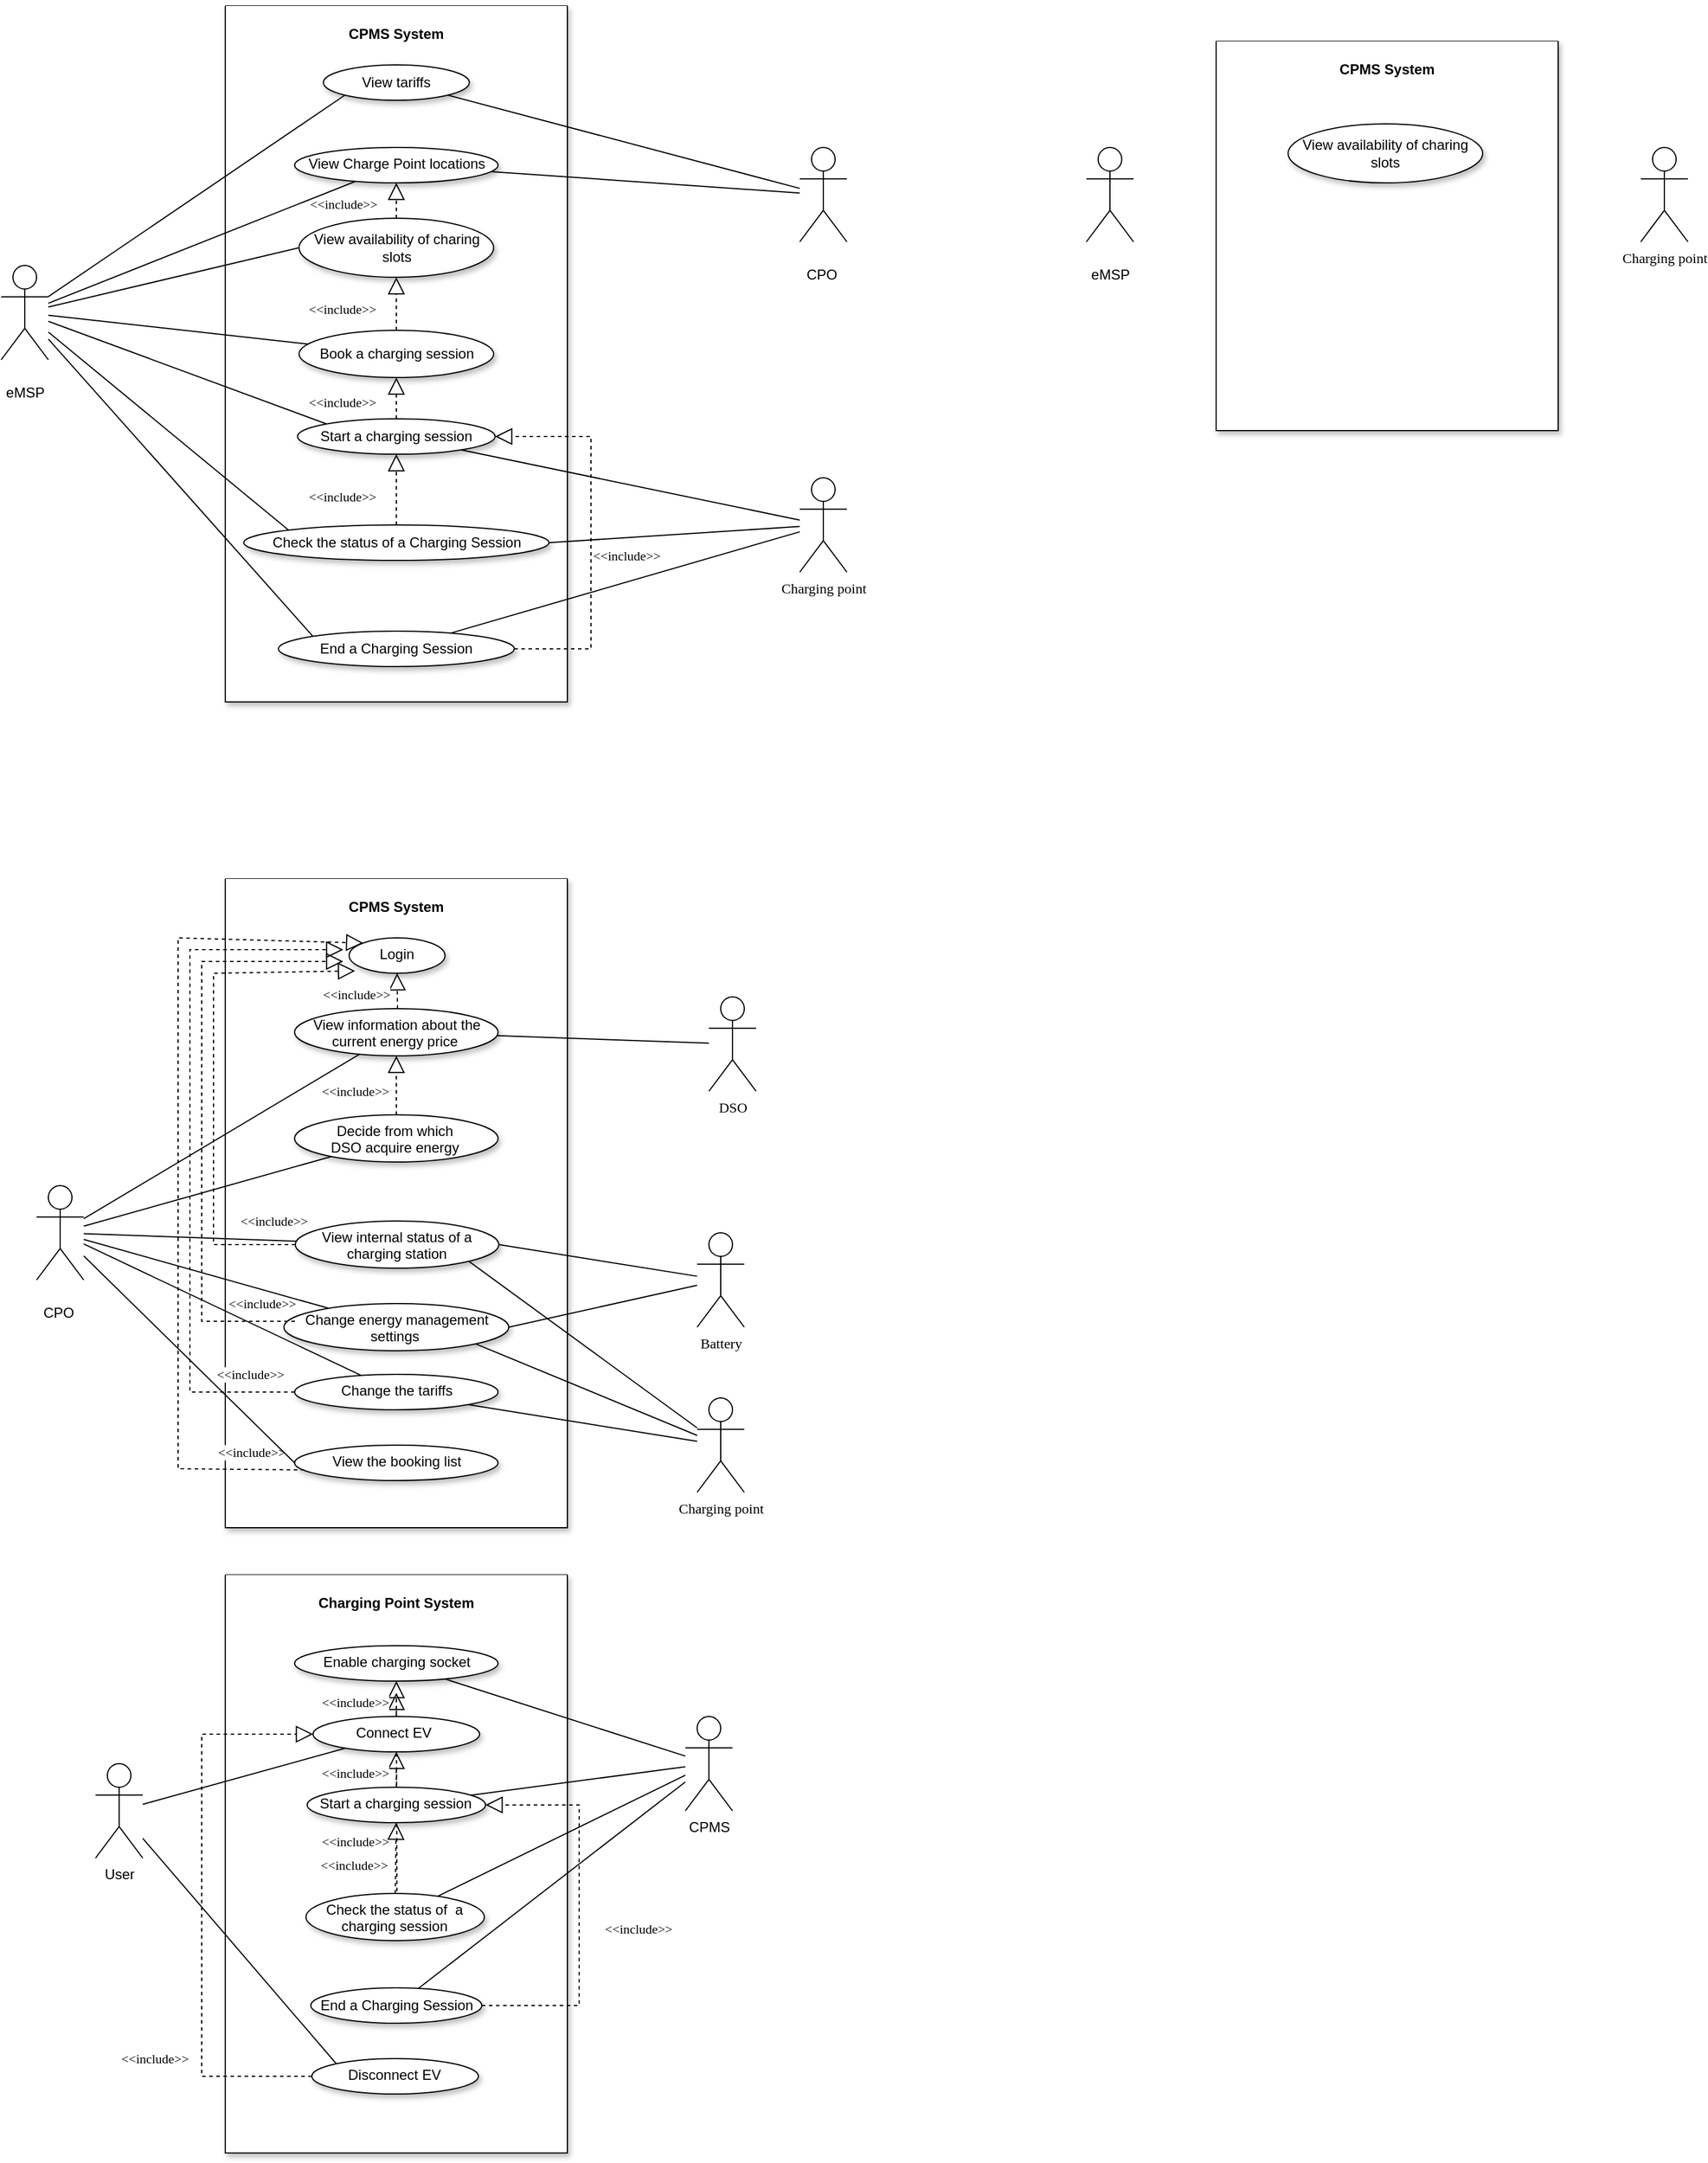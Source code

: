 <mxfile version="20.6.2" type="device"><diagram id="C5RBs43oDa-KdzZeNtuy" name="Page-1"><mxGraphModel dx="1001" dy="539" grid="1" gridSize="10" guides="1" tooltips="1" connect="1" arrows="1" fold="1" page="1" pageScale="1" pageWidth="827" pageHeight="1169" math="0" shadow="0"><root><mxCell id="WIyWlLk6GJQsqaUBKTNV-0"/><mxCell id="WIyWlLk6GJQsqaUBKTNV-1" parent="WIyWlLk6GJQsqaUBKTNV-0"/><mxCell id="K53RTeOPzmqSxRYS14Ct-0" value="&lt;br&gt;eMSP&lt;br&gt;" style="shape=umlActor;verticalLabelPosition=bottom;verticalAlign=top;html=1;outlineConnect=0;" parent="WIyWlLk6GJQsqaUBKTNV-1" vertex="1"><mxGeometry x="150" y="260" width="40" height="80" as="geometry"/></mxCell><mxCell id="K53RTeOPzmqSxRYS14Ct-6" value="" style="swimlane;startSize=0;gradientColor=none;rounded=1;gradientDirection=west;swimlaneFillColor=default;sketch=0;shadow=1;" parent="WIyWlLk6GJQsqaUBKTNV-1" vertex="1"><mxGeometry x="340" y="40" width="290" height="590" as="geometry"><mxRectangle x="370" y="220" width="50" height="40" as="alternateBounds"/></mxGeometry></mxCell><mxCell id="K53RTeOPzmqSxRYS14Ct-7" value="CPMS System" style="text;align=center;fontStyle=1;verticalAlign=middle;spacingLeft=3;spacingRight=3;strokeColor=none;rotatable=0;points=[[0,0.5],[1,0.5]];portConstraint=eastwest;" parent="K53RTeOPzmqSxRYS14Ct-6" vertex="1"><mxGeometry x="105" y="10" width="80" height="26" as="geometry"/></mxCell><mxCell id="K53RTeOPzmqSxRYS14Ct-10" value="View Charge Point locations" style="ellipse;whiteSpace=wrap;html=1;verticalAlign=top;rounded=1;shadow=1;sketch=0;gradientColor=none;gradientDirection=west;" parent="K53RTeOPzmqSxRYS14Ct-6" vertex="1"><mxGeometry x="58.75" y="120" width="172.5" height="30" as="geometry"/></mxCell><mxCell id="K53RTeOPzmqSxRYS14Ct-11" value="View availability of charing slots" style="ellipse;whiteSpace=wrap;html=1;rounded=1;shadow=1;sketch=0;gradientColor=none;gradientDirection=west;" parent="K53RTeOPzmqSxRYS14Ct-6" vertex="1"><mxGeometry x="62.5" y="180" width="165" height="50" as="geometry"/></mxCell><mxCell id="K53RTeOPzmqSxRYS14Ct-14" value="Start a charging session" style="ellipse;whiteSpace=wrap;html=1;rounded=1;shadow=1;sketch=0;gradientColor=none;gradientDirection=west;" parent="K53RTeOPzmqSxRYS14Ct-6" vertex="1"><mxGeometry x="61.25" y="350" width="167.5" height="30" as="geometry"/></mxCell><mxCell id="K53RTeOPzmqSxRYS14Ct-16" value="&lt;font face=&quot;Times New Roman&quot;&gt;&amp;lt;&amp;lt;include&amp;gt;&amp;gt;&lt;/font&gt;" style="endArrow=block;dashed=1;endFill=0;endSize=12;html=1;rounded=0;entryX=0.5;entryY=1;entryDx=0;entryDy=0;exitX=0.5;exitY=0;exitDx=0;exitDy=0;" parent="K53RTeOPzmqSxRYS14Ct-6" source="K53RTeOPzmqSxRYS14Ct-11" target="K53RTeOPzmqSxRYS14Ct-10" edge="1"><mxGeometry x="-0.2" y="45" width="160" relative="1" as="geometry"><mxPoint x="-61.25" y="380" as="sourcePoint"/><mxPoint x="98.75" y="380" as="targetPoint"/><Array as="points"/><mxPoint as="offset"/></mxGeometry></mxCell><mxCell id="K53RTeOPzmqSxRYS14Ct-18" value="Check the status of a Charging Session" style="ellipse;whiteSpace=wrap;html=1;rounded=1;shadow=1;sketch=0;gradientColor=none;gradientDirection=west;" parent="K53RTeOPzmqSxRYS14Ct-6" vertex="1"><mxGeometry x="15.64" y="440" width="258.74" height="30" as="geometry"/></mxCell><mxCell id="K53RTeOPzmqSxRYS14Ct-19" value="&lt;span style=&quot;font-family: &amp;quot;Times New Roman&amp;quot;;&quot;&gt;&amp;lt;&amp;lt;include&amp;gt;&amp;gt;&lt;/span&gt;" style="endArrow=block;dashed=1;endFill=0;endSize=12;html=1;rounded=0;entryX=0.5;entryY=1;entryDx=0;entryDy=0;" parent="K53RTeOPzmqSxRYS14Ct-6" source="K53RTeOPzmqSxRYS14Ct-18" target="K53RTeOPzmqSxRYS14Ct-14" edge="1"><mxGeometry x="-0.2" y="46" width="160" relative="1" as="geometry"><mxPoint x="155" y="300" as="sourcePoint"/><mxPoint x="155" y="250" as="targetPoint"/><Array as="points"/><mxPoint as="offset"/></mxGeometry></mxCell><mxCell id="K53RTeOPzmqSxRYS14Ct-20" value="End a Charging Session" style="ellipse;whiteSpace=wrap;html=1;rounded=1;shadow=1;sketch=0;gradientColor=none;gradientDirection=west;" parent="K53RTeOPzmqSxRYS14Ct-6" vertex="1"><mxGeometry x="45" y="530" width="200" height="30" as="geometry"/></mxCell><mxCell id="K53RTeOPzmqSxRYS14Ct-21" value="&lt;span style=&quot;font-family: &amp;quot;Times New Roman&amp;quot;;&quot;&gt;&amp;lt;&amp;lt;include&amp;gt;&amp;gt;&lt;/span&gt;" style="endArrow=block;dashed=1;endFill=0;endSize=12;html=1;rounded=0;entryX=1;entryY=0.5;entryDx=0;entryDy=0;exitX=1;exitY=0.5;exitDx=0;exitDy=0;" parent="K53RTeOPzmqSxRYS14Ct-6" source="K53RTeOPzmqSxRYS14Ct-20" target="K53RTeOPzmqSxRYS14Ct-14" edge="1"><mxGeometry x="-0.117" y="-30" width="160" relative="1" as="geometry"><mxPoint x="216.25" y="380" as="sourcePoint"/><mxPoint x="216.25" y="330" as="targetPoint"/><Array as="points"><mxPoint x="310" y="545"/><mxPoint x="310" y="365"/></Array><mxPoint as="offset"/></mxGeometry></mxCell><mxCell id="K53RTeOPzmqSxRYS14Ct-13" value="View tariffs" style="ellipse;whiteSpace=wrap;html=1;rounded=1;shadow=1;sketch=0;gradientColor=none;gradientDirection=west;" parent="K53RTeOPzmqSxRYS14Ct-6" vertex="1"><mxGeometry x="83.13" y="50" width="123.75" height="30" as="geometry"/></mxCell><mxCell id="-JYj6TOJPBlOP2FnxRFL-15" value="Book a charging session" style="ellipse;whiteSpace=wrap;html=1;rounded=1;shadow=1;sketch=0;gradientColor=none;gradientDirection=west;" vertex="1" parent="K53RTeOPzmqSxRYS14Ct-6"><mxGeometry x="62.51" y="275" width="165" height="40" as="geometry"/></mxCell><mxCell id="-JYj6TOJPBlOP2FnxRFL-16" value="&lt;span style=&quot;font-family: &amp;quot;Times New Roman&amp;quot;;&quot;&gt;&amp;lt;&amp;lt;include&amp;gt;&amp;gt;&lt;/span&gt;" style="endArrow=block;dashed=1;endFill=0;endSize=12;html=1;rounded=0;entryX=0.5;entryY=1;entryDx=0;entryDy=0;exitX=0.5;exitY=0;exitDx=0;exitDy=0;" edge="1" parent="K53RTeOPzmqSxRYS14Ct-6" source="K53RTeOPzmqSxRYS14Ct-14" target="-JYj6TOJPBlOP2FnxRFL-15"><mxGeometry x="-0.2" y="46" width="160" relative="1" as="geometry"><mxPoint x="155" y="450" as="sourcePoint"/><mxPoint x="155" y="410" as="targetPoint"/><Array as="points"/><mxPoint as="offset"/></mxGeometry></mxCell><mxCell id="-JYj6TOJPBlOP2FnxRFL-17" value="&lt;span style=&quot;font-family: &amp;quot;Times New Roman&amp;quot;;&quot;&gt;&amp;lt;&amp;lt;include&amp;gt;&amp;gt;&lt;/span&gt;" style="endArrow=block;dashed=1;endFill=0;endSize=12;html=1;rounded=0;entryX=0.5;entryY=1;entryDx=0;entryDy=0;exitX=0.5;exitY=0;exitDx=0;exitDy=0;" edge="1" parent="K53RTeOPzmqSxRYS14Ct-6" source="-JYj6TOJPBlOP2FnxRFL-15" target="K53RTeOPzmqSxRYS14Ct-11"><mxGeometry x="-0.2" y="46" width="160" relative="1" as="geometry"><mxPoint x="155" y="380" as="sourcePoint"/><mxPoint x="156.24" y="350" as="targetPoint"/><Array as="points"/><mxPoint as="offset"/></mxGeometry></mxCell><mxCell id="K53RTeOPzmqSxRYS14Ct-22" value="&lt;br&gt;CPO&amp;nbsp;" style="shape=umlActor;verticalLabelPosition=bottom;verticalAlign=top;html=1;outlineConnect=0;" parent="WIyWlLk6GJQsqaUBKTNV-1" vertex="1"><mxGeometry x="827" y="160" width="40" height="80" as="geometry"/></mxCell><mxCell id="K53RTeOPzmqSxRYS14Ct-24" value="" style="endArrow=none;html=1;rounded=0;fontFamily=Times New Roman;exitX=1;exitY=1;exitDx=0;exitDy=0;" parent="WIyWlLk6GJQsqaUBKTNV-1" source="K53RTeOPzmqSxRYS14Ct-13" target="K53RTeOPzmqSxRYS14Ct-22" edge="1"><mxGeometry width="50" height="50" relative="1" as="geometry"><mxPoint x="400" y="490" as="sourcePoint"/><mxPoint x="450" y="440" as="targetPoint"/></mxGeometry></mxCell><mxCell id="K53RTeOPzmqSxRYS14Ct-25" value="Charging point&lt;br&gt;" style="shape=umlActor;verticalLabelPosition=bottom;verticalAlign=top;html=1;outlineConnect=0;rounded=1;shadow=0;sketch=0;fontFamily=Times New Roman;gradientColor=none;gradientDirection=west;" parent="WIyWlLk6GJQsqaUBKTNV-1" vertex="1"><mxGeometry x="827" y="440" width="40" height="80" as="geometry"/></mxCell><mxCell id="K53RTeOPzmqSxRYS14Ct-30" value="" style="endArrow=none;html=1;rounded=0;fontFamily=Times New Roman;exitX=1;exitY=0.5;exitDx=0;exitDy=0;" parent="WIyWlLk6GJQsqaUBKTNV-1" source="K53RTeOPzmqSxRYS14Ct-18" target="K53RTeOPzmqSxRYS14Ct-25" edge="1"><mxGeometry width="50" height="50" relative="1" as="geometry"><mxPoint x="558.13" y="610" as="sourcePoint"/><mxPoint x="830" y="563.426" as="targetPoint"/></mxGeometry></mxCell><mxCell id="K53RTeOPzmqSxRYS14Ct-34" value="" style="endArrow=none;html=1;rounded=0;fontFamily=Times New Roman;" parent="WIyWlLk6GJQsqaUBKTNV-1" source="K53RTeOPzmqSxRYS14Ct-20" target="K53RTeOPzmqSxRYS14Ct-25" edge="1"><mxGeometry width="50" height="50" relative="1" as="geometry"><mxPoint x="570" y="530" as="sourcePoint"/><mxPoint x="820" y="430" as="targetPoint"/></mxGeometry></mxCell><mxCell id="K53RTeOPzmqSxRYS14Ct-35" value="" style="endArrow=none;html=1;rounded=0;fontFamily=Times New Roman;" parent="WIyWlLk6GJQsqaUBKTNV-1" source="K53RTeOPzmqSxRYS14Ct-14" target="K53RTeOPzmqSxRYS14Ct-25" edge="1"><mxGeometry width="50" height="50" relative="1" as="geometry"><mxPoint x="635.62" y="445" as="sourcePoint"/><mxPoint x="820" y="430" as="targetPoint"/></mxGeometry></mxCell><mxCell id="K53RTeOPzmqSxRYS14Ct-36" value="" style="endArrow=none;html=1;rounded=0;fontFamily=Times New Roman;" parent="WIyWlLk6GJQsqaUBKTNV-1" source="K53RTeOPzmqSxRYS14Ct-10" target="K53RTeOPzmqSxRYS14Ct-22" edge="1"><mxGeometry width="50" height="50" relative="1" as="geometry"><mxPoint x="556.88" y="120" as="sourcePoint"/><mxPoint x="830" y="203.859" as="targetPoint"/></mxGeometry></mxCell><mxCell id="K53RTeOPzmqSxRYS14Ct-37" value="" style="endArrow=none;html=1;rounded=0;fontFamily=Times New Roman;entryX=0;entryY=1;entryDx=0;entryDy=0;" parent="WIyWlLk6GJQsqaUBKTNV-1" source="K53RTeOPzmqSxRYS14Ct-0" target="K53RTeOPzmqSxRYS14Ct-13" edge="1"><mxGeometry width="50" height="50" relative="1" as="geometry"><mxPoint x="566.88" y="130" as="sourcePoint"/><mxPoint x="840" y="213.859" as="targetPoint"/></mxGeometry></mxCell><mxCell id="K53RTeOPzmqSxRYS14Ct-38" value="" style="endArrow=none;html=1;rounded=0;fontFamily=Times New Roman;" parent="WIyWlLk6GJQsqaUBKTNV-1" source="K53RTeOPzmqSxRYS14Ct-0" target="K53RTeOPzmqSxRYS14Ct-10" edge="1"><mxGeometry width="50" height="50" relative="1" as="geometry"><mxPoint x="200" y="297.937" as="sourcePoint"/><mxPoint x="471.931" y="133.918" as="targetPoint"/></mxGeometry></mxCell><mxCell id="K53RTeOPzmqSxRYS14Ct-39" value="" style="endArrow=none;html=1;rounded=0;fontFamily=Times New Roman;entryX=0;entryY=0.5;entryDx=0;entryDy=0;" parent="WIyWlLk6GJQsqaUBKTNV-1" source="K53RTeOPzmqSxRYS14Ct-0" target="K53RTeOPzmqSxRYS14Ct-11" edge="1"><mxGeometry width="50" height="50" relative="1" as="geometry"><mxPoint x="200" y="302.291" as="sourcePoint"/><mxPoint x="433.501" y="212.283" as="targetPoint"/></mxGeometry></mxCell><mxCell id="K53RTeOPzmqSxRYS14Ct-40" value="" style="endArrow=none;html=1;rounded=0;fontFamily=Times New Roman;entryX=0;entryY=0;entryDx=0;entryDy=0;" parent="WIyWlLk6GJQsqaUBKTNV-1" source="K53RTeOPzmqSxRYS14Ct-0" target="K53RTeOPzmqSxRYS14Ct-14" edge="1"><mxGeometry width="50" height="50" relative="1" as="geometry"><mxPoint x="200" y="311.599" as="sourcePoint"/><mxPoint x="412.741" y="328.609" as="targetPoint"/></mxGeometry></mxCell><mxCell id="K53RTeOPzmqSxRYS14Ct-41" value="" style="endArrow=none;html=1;rounded=0;fontFamily=Times New Roman;entryX=0;entryY=0;entryDx=0;entryDy=0;" parent="WIyWlLk6GJQsqaUBKTNV-1" source="K53RTeOPzmqSxRYS14Ct-0" target="K53RTeOPzmqSxRYS14Ct-18" edge="1"><mxGeometry width="50" height="50" relative="1" as="geometry"><mxPoint x="200" y="317.966" as="sourcePoint"/><mxPoint x="459.479" y="421.313" as="targetPoint"/></mxGeometry></mxCell><mxCell id="K53RTeOPzmqSxRYS14Ct-42" value="" style="endArrow=none;html=1;rounded=0;fontFamily=Times New Roman;entryX=0;entryY=0;entryDx=0;entryDy=0;" parent="WIyWlLk6GJQsqaUBKTNV-1" source="K53RTeOPzmqSxRYS14Ct-0" target="K53RTeOPzmqSxRYS14Ct-20" edge="1"><mxGeometry width="50" height="50" relative="1" as="geometry"><mxPoint x="200" y="322.428" as="sourcePoint"/><mxPoint x="470.08" y="490.253" as="targetPoint"/></mxGeometry></mxCell><mxCell id="K53RTeOPzmqSxRYS14Ct-43" value="" style="swimlane;startSize=0;gradientColor=none;rounded=1;gradientDirection=west;swimlaneFillColor=default;sketch=0;shadow=1;" parent="WIyWlLk6GJQsqaUBKTNV-1" vertex="1"><mxGeometry x="340" y="780" width="290" height="550" as="geometry"><mxRectangle x="370" y="220" width="50" height="40" as="alternateBounds"/></mxGeometry></mxCell><mxCell id="K53RTeOPzmqSxRYS14Ct-44" value="CPMS System" style="text;align=center;fontStyle=1;verticalAlign=middle;spacingLeft=3;spacingRight=3;strokeColor=none;rotatable=0;points=[[0,0.5],[1,0.5]];portConstraint=eastwest;" parent="K53RTeOPzmqSxRYS14Ct-43" vertex="1"><mxGeometry x="105" y="10" width="80" height="26" as="geometry"/></mxCell><mxCell id="K53RTeOPzmqSxRYS14Ct-57" value="View internal status of a charging station" style="ellipse;whiteSpace=wrap;html=1;verticalAlign=top;rounded=1;shadow=1;sketch=0;gradientColor=none;gradientDirection=west;" parent="K53RTeOPzmqSxRYS14Ct-43" vertex="1"><mxGeometry x="59.38" y="290" width="172.5" height="40" as="geometry"/></mxCell><mxCell id="K53RTeOPzmqSxRYS14Ct-62" value="View information about the current energy price&amp;nbsp;" style="ellipse;whiteSpace=wrap;html=1;verticalAlign=top;rounded=1;shadow=1;sketch=0;gradientColor=none;gradientDirection=west;" parent="K53RTeOPzmqSxRYS14Ct-43" vertex="1"><mxGeometry x="58.75" y="110" width="172.5" height="40" as="geometry"/></mxCell><mxCell id="K53RTeOPzmqSxRYS14Ct-66" value="Decide from which&amp;nbsp;&lt;br&gt;DSO acquire energy&amp;nbsp;" style="ellipse;whiteSpace=wrap;html=1;verticalAlign=top;rounded=1;shadow=1;sketch=0;gradientColor=none;gradientDirection=west;" parent="K53RTeOPzmqSxRYS14Ct-43" vertex="1"><mxGeometry x="58.75" y="200" width="172.5" height="40" as="geometry"/></mxCell><mxCell id="K53RTeOPzmqSxRYS14Ct-69" value="&lt;span style=&quot;font-family: &amp;quot;Times New Roman&amp;quot;;&quot;&gt;&amp;lt;&amp;lt;include&amp;gt;&amp;gt;&lt;/span&gt;" style="endArrow=block;dashed=1;endFill=0;endSize=12;html=1;rounded=0;entryX=0.5;entryY=1;entryDx=0;entryDy=0;exitX=0.5;exitY=0;exitDx=0;exitDy=0;" parent="K53RTeOPzmqSxRYS14Ct-43" source="K53RTeOPzmqSxRYS14Ct-66" target="K53RTeOPzmqSxRYS14Ct-62" edge="1"><mxGeometry x="-0.2" y="35" width="160" relative="1" as="geometry"><mxPoint x="145.63" y="310" as="sourcePoint"/><mxPoint x="144.38" y="250" as="targetPoint"/><Array as="points"/><mxPoint as="offset"/></mxGeometry></mxCell><mxCell id="K53RTeOPzmqSxRYS14Ct-106" value="Login" style="ellipse;whiteSpace=wrap;html=1;verticalAlign=top;rounded=1;shadow=1;sketch=0;gradientColor=none;gradientDirection=west;" parent="K53RTeOPzmqSxRYS14Ct-43" vertex="1"><mxGeometry x="105" y="50" width="81.25" height="30" as="geometry"/></mxCell><mxCell id="K53RTeOPzmqSxRYS14Ct-107" value="&lt;span style=&quot;font-family: &amp;quot;Times New Roman&amp;quot;;&quot;&gt;&amp;lt;&amp;lt;include&amp;gt;&amp;gt;&lt;/span&gt;" style="endArrow=block;dashed=1;endFill=0;endSize=12;html=1;rounded=0;exitX=0;exitY=0.5;exitDx=0;exitDy=0;entryX=0.062;entryY=0.933;entryDx=0;entryDy=0;entryPerimeter=0;" parent="K53RTeOPzmqSxRYS14Ct-43" source="K53RTeOPzmqSxRYS14Ct-57" target="K53RTeOPzmqSxRYS14Ct-106" edge="1"><mxGeometry x="-0.912" y="-20" width="160" relative="1" as="geometry"><mxPoint x="53.37" y="360" as="sourcePoint"/><mxPoint x="110" y="70" as="targetPoint"/><Array as="points"><mxPoint x="-10" y="310"/><mxPoint x="-10" y="80"/></Array><mxPoint as="offset"/></mxGeometry></mxCell><mxCell id="K53RTeOPzmqSxRYS14Ct-111" value="Change the tariffs" style="ellipse;whiteSpace=wrap;html=1;verticalAlign=top;rounded=1;shadow=1;sketch=0;gradientColor=none;gradientDirection=west;" parent="K53RTeOPzmqSxRYS14Ct-43" vertex="1"><mxGeometry x="58.75" y="420" width="172.5" height="30" as="geometry"/></mxCell><mxCell id="K53RTeOPzmqSxRYS14Ct-113" value="Change energy management settings&amp;nbsp;" style="ellipse;whiteSpace=wrap;html=1;verticalAlign=top;rounded=1;shadow=1;sketch=0;gradientColor=none;gradientDirection=west;" parent="K53RTeOPzmqSxRYS14Ct-43" vertex="1"><mxGeometry x="49.69" y="360" width="190.62" height="40" as="geometry"/></mxCell><mxCell id="K53RTeOPzmqSxRYS14Ct-126" value="&lt;span style=&quot;font-family: &amp;quot;Times New Roman&amp;quot;;&quot;&gt;&amp;lt;&amp;lt;include&amp;gt;&amp;gt;&lt;/span&gt;" style="endArrow=block;dashed=1;endFill=0;endSize=12;html=1;rounded=0;exitX=0.049;exitY=0.375;exitDx=0;exitDy=0;exitPerimeter=0;" parent="K53RTeOPzmqSxRYS14Ct-43" source="K53RTeOPzmqSxRYS14Ct-113" edge="1"><mxGeometry x="-0.886" y="-15" width="160" relative="1" as="geometry"><mxPoint x="58.75" y="310" as="sourcePoint"/><mxPoint x="100" y="70" as="targetPoint"/><Array as="points"><mxPoint x="-20" y="375"/><mxPoint x="-20" y="70"/></Array><mxPoint as="offset"/></mxGeometry></mxCell><mxCell id="K53RTeOPzmqSxRYS14Ct-127" value="&lt;span style=&quot;font-family: &amp;quot;Times New Roman&amp;quot;;&quot;&gt;&amp;lt;&amp;lt;include&amp;gt;&amp;gt;&lt;/span&gt;" style="endArrow=block;dashed=1;endFill=0;endSize=12;html=1;rounded=0;" parent="K53RTeOPzmqSxRYS14Ct-43" source="K53RTeOPzmqSxRYS14Ct-111" edge="1"><mxGeometry x="-0.872" y="-15" width="160" relative="1" as="geometry"><mxPoint x="59.38" y="375" as="sourcePoint"/><mxPoint x="100" y="60" as="targetPoint"/><Array as="points"><mxPoint x="-30" y="435"/><mxPoint x="-30" y="60"/></Array><mxPoint as="offset"/></mxGeometry></mxCell><mxCell id="K53RTeOPzmqSxRYS14Ct-109" value="View the booking list" style="ellipse;whiteSpace=wrap;html=1;verticalAlign=top;rounded=1;shadow=1;sketch=0;gradientColor=none;gradientDirection=west;" parent="K53RTeOPzmqSxRYS14Ct-43" vertex="1"><mxGeometry x="58.75" y="480" width="172.5" height="30" as="geometry"/></mxCell><mxCell id="K53RTeOPzmqSxRYS14Ct-128" value="&lt;span style=&quot;font-family: &amp;quot;Times New Roman&amp;quot;;&quot;&gt;&amp;lt;&amp;lt;include&amp;gt;&amp;gt;&lt;/span&gt;" style="endArrow=block;dashed=1;endFill=0;endSize=12;html=1;rounded=0;entryX=0;entryY=0;entryDx=0;entryDy=0;exitX=0.048;exitY=0.7;exitDx=0;exitDy=0;exitPerimeter=0;" parent="K53RTeOPzmqSxRYS14Ct-43" source="K53RTeOPzmqSxRYS14Ct-109" target="K53RTeOPzmqSxRYS14Ct-106" edge="1"><mxGeometry x="-0.872" y="-15" width="160" relative="1" as="geometry"><mxPoint x="49.38" y="505" as="sourcePoint"/><mxPoint x="90" y="130" as="targetPoint"/><Array as="points"><mxPoint x="-40" y="500"/><mxPoint x="-40" y="50"/></Array><mxPoint as="offset"/></mxGeometry></mxCell><mxCell id="K53RTeOPzmqSxRYS14Ct-56" value="&lt;br&gt;CPO&amp;nbsp;" style="shape=umlActor;verticalLabelPosition=bottom;verticalAlign=top;html=1;outlineConnect=0;" parent="WIyWlLk6GJQsqaUBKTNV-1" vertex="1"><mxGeometry x="180" y="1040" width="40" height="80" as="geometry"/></mxCell><mxCell id="K53RTeOPzmqSxRYS14Ct-58" value="Charging point&lt;br&gt;" style="shape=umlActor;verticalLabelPosition=bottom;verticalAlign=top;html=1;outlineConnect=0;rounded=1;shadow=0;sketch=0;fontFamily=Times New Roman;gradientColor=none;gradientDirection=west;" parent="WIyWlLk6GJQsqaUBKTNV-1" vertex="1"><mxGeometry x="740" y="1220" width="40" height="80" as="geometry"/></mxCell><mxCell id="K53RTeOPzmqSxRYS14Ct-59" value="Battery&lt;br&gt;" style="shape=umlActor;verticalLabelPosition=bottom;verticalAlign=top;html=1;outlineConnect=0;rounded=1;shadow=0;sketch=0;fontFamily=Times New Roman;gradientColor=none;gradientDirection=west;" parent="WIyWlLk6GJQsqaUBKTNV-1" vertex="1"><mxGeometry x="740" y="1080" width="40" height="80" as="geometry"/></mxCell><mxCell id="K53RTeOPzmqSxRYS14Ct-63" value="DSO" style="shape=umlActor;verticalLabelPosition=bottom;verticalAlign=top;html=1;outlineConnect=0;rounded=1;shadow=0;sketch=0;fontFamily=Times New Roman;gradientColor=none;gradientDirection=west;" parent="WIyWlLk6GJQsqaUBKTNV-1" vertex="1"><mxGeometry x="750" y="880" width="40" height="80" as="geometry"/></mxCell><mxCell id="K53RTeOPzmqSxRYS14Ct-70" value="" style="endArrow=none;html=1;rounded=0;fontFamily=Times New Roman;exitX=1;exitY=1;exitDx=0;exitDy=0;" parent="WIyWlLk6GJQsqaUBKTNV-1" source="K53RTeOPzmqSxRYS14Ct-57" target="K53RTeOPzmqSxRYS14Ct-58" edge="1"><mxGeometry width="50" height="50" relative="1" as="geometry"><mxPoint x="560.004" y="812.138" as="sourcePoint"/><mxPoint x="847.08" y="739.997" as="targetPoint"/></mxGeometry></mxCell><mxCell id="K53RTeOPzmqSxRYS14Ct-71" value="" style="endArrow=none;html=1;rounded=0;fontFamily=Times New Roman;exitX=1;exitY=0.5;exitDx=0;exitDy=0;" parent="WIyWlLk6GJQsqaUBKTNV-1" source="K53RTeOPzmqSxRYS14Ct-57" target="K53RTeOPzmqSxRYS14Ct-59" edge="1"><mxGeometry width="50" height="50" relative="1" as="geometry"><mxPoint x="580.671" y="820.95" as="sourcePoint"/><mxPoint x="770" y="811.017" as="targetPoint"/></mxGeometry></mxCell><mxCell id="K53RTeOPzmqSxRYS14Ct-72" value="" style="endArrow=none;html=1;rounded=0;fontFamily=Times New Roman;" parent="WIyWlLk6GJQsqaUBKTNV-1" source="K53RTeOPzmqSxRYS14Ct-62" target="K53RTeOPzmqSxRYS14Ct-63" edge="1"><mxGeometry width="50" height="50" relative="1" as="geometry"><mxPoint x="560.096" y="847.961" as="sourcePoint"/><mxPoint x="770" y="922.881" as="targetPoint"/></mxGeometry></mxCell><mxCell id="K53RTeOPzmqSxRYS14Ct-73" value="" style="endArrow=none;html=1;rounded=0;fontFamily=Times New Roman;" parent="WIyWlLk6GJQsqaUBKTNV-1" source="K53RTeOPzmqSxRYS14Ct-57" target="K53RTeOPzmqSxRYS14Ct-56" edge="1"><mxGeometry width="50" height="50" relative="1" as="geometry"><mxPoint x="570.096" y="857.961" as="sourcePoint"/><mxPoint x="780" y="932.881" as="targetPoint"/></mxGeometry></mxCell><mxCell id="K53RTeOPzmqSxRYS14Ct-74" value="" style="endArrow=none;html=1;rounded=0;fontFamily=Times New Roman;" parent="WIyWlLk6GJQsqaUBKTNV-1" source="K53RTeOPzmqSxRYS14Ct-62" target="K53RTeOPzmqSxRYS14Ct-56" edge="1"><mxGeometry width="50" height="50" relative="1" as="geometry"><mxPoint x="421.64" y="843.407" as="sourcePoint"/><mxPoint x="220" y="894.915" as="targetPoint"/></mxGeometry></mxCell><mxCell id="K53RTeOPzmqSxRYS14Ct-75" value="" style="endArrow=none;html=1;rounded=0;fontFamily=Times New Roman;" parent="WIyWlLk6GJQsqaUBKTNV-1" source="K53RTeOPzmqSxRYS14Ct-66" target="K53RTeOPzmqSxRYS14Ct-56" edge="1"><mxGeometry width="50" height="50" relative="1" as="geometry"><mxPoint x="414.041" y="932.93" as="sourcePoint"/><mxPoint x="220" y="903.051" as="targetPoint"/></mxGeometry></mxCell><mxCell id="K53RTeOPzmqSxRYS14Ct-77" value="" style="swimlane;startSize=0;gradientColor=none;rounded=1;gradientDirection=west;swimlaneFillColor=default;sketch=0;shadow=1;" parent="WIyWlLk6GJQsqaUBKTNV-1" vertex="1"><mxGeometry x="340" y="1370" width="290" height="490" as="geometry"><mxRectangle x="370" y="220" width="50" height="40" as="alternateBounds"/></mxGeometry></mxCell><mxCell id="K53RTeOPzmqSxRYS14Ct-78" value="Charging Point System" style="text;align=center;fontStyle=1;verticalAlign=middle;spacingLeft=3;spacingRight=3;strokeColor=none;rotatable=0;points=[[0,0.5],[1,0.5]];portConstraint=eastwest;" parent="K53RTeOPzmqSxRYS14Ct-77" vertex="1"><mxGeometry x="105" y="10" width="80" height="26" as="geometry"/></mxCell><mxCell id="K53RTeOPzmqSxRYS14Ct-82" value="&lt;span style=&quot;font-family: &amp;quot;Times New Roman&amp;quot;;&quot;&gt;&amp;lt;&amp;lt;include&amp;gt;&amp;gt;&lt;/span&gt;" style="endArrow=block;dashed=1;endFill=0;endSize=12;html=1;rounded=0;entryX=0.5;entryY=1;entryDx=0;entryDy=0;exitX=0.5;exitY=0;exitDx=0;exitDy=0;" parent="K53RTeOPzmqSxRYS14Ct-77" edge="1"><mxGeometry x="-0.2" y="35" width="160" relative="1" as="geometry"><mxPoint x="145.63" y="310" as="sourcePoint"/><mxPoint x="145" y="100" as="targetPoint"/><Array as="points"/><mxPoint as="offset"/></mxGeometry></mxCell><mxCell id="K53RTeOPzmqSxRYS14Ct-89" value="Connect EV&amp;nbsp;" style="ellipse;whiteSpace=wrap;html=1;verticalAlign=top;rounded=1;shadow=1;sketch=0;gradientColor=none;gradientDirection=west;" parent="K53RTeOPzmqSxRYS14Ct-77" vertex="1"><mxGeometry x="74.37" y="120" width="141.25" height="30" as="geometry"/></mxCell><mxCell id="K53RTeOPzmqSxRYS14Ct-90" value="Enable charging socket&lt;br&gt;" style="ellipse;whiteSpace=wrap;html=1;verticalAlign=top;rounded=1;shadow=1;sketch=0;gradientColor=none;gradientDirection=west;" parent="K53RTeOPzmqSxRYS14Ct-77" vertex="1"><mxGeometry x="58.75" y="60" width="172.5" height="30" as="geometry"/></mxCell><mxCell id="K53RTeOPzmqSxRYS14Ct-91" value="&lt;span style=&quot;font-family: &amp;quot;Times New Roman&amp;quot;;&quot;&gt;&amp;lt;&amp;lt;include&amp;gt;&amp;gt;&lt;/span&gt;" style="endArrow=block;dashed=1;endFill=0;endSize=12;html=1;rounded=0;" parent="K53RTeOPzmqSxRYS14Ct-77" source="K53RTeOPzmqSxRYS14Ct-89" target="K53RTeOPzmqSxRYS14Ct-90" edge="1"><mxGeometry x="-0.2" y="35" width="160" relative="1" as="geometry"><mxPoint x="144.5" y="120" as="sourcePoint"/><mxPoint x="144.5" y="70" as="targetPoint"/><Array as="points"/><mxPoint as="offset"/></mxGeometry></mxCell><mxCell id="K53RTeOPzmqSxRYS14Ct-92" value="Start a charging session" style="ellipse;whiteSpace=wrap;html=1;verticalAlign=top;rounded=1;shadow=1;sketch=0;gradientColor=none;gradientDirection=west;" parent="K53RTeOPzmqSxRYS14Ct-77" vertex="1"><mxGeometry x="69.38" y="180" width="151.25" height="30" as="geometry"/></mxCell><mxCell id="K53RTeOPzmqSxRYS14Ct-93" value="&lt;span style=&quot;font-family: &amp;quot;Times New Roman&amp;quot;;&quot;&gt;&amp;lt;&amp;lt;include&amp;gt;&amp;gt;&lt;/span&gt;" style="endArrow=block;dashed=1;endFill=0;endSize=12;html=1;rounded=0;" parent="K53RTeOPzmqSxRYS14Ct-77" source="K53RTeOPzmqSxRYS14Ct-92" target="K53RTeOPzmqSxRYS14Ct-89" edge="1"><mxGeometry x="-0.2" y="35" width="160" relative="1" as="geometry"><mxPoint x="160.625" y="130" as="sourcePoint"/><mxPoint x="160.63" y="100" as="targetPoint"/><Array as="points"/><mxPoint as="offset"/></mxGeometry></mxCell><mxCell id="K53RTeOPzmqSxRYS14Ct-94" value="Check the status of&amp;nbsp; a charging session" style="ellipse;whiteSpace=wrap;html=1;verticalAlign=top;rounded=1;shadow=1;sketch=0;gradientColor=none;gradientDirection=west;" parent="K53RTeOPzmqSxRYS14Ct-77" vertex="1"><mxGeometry x="68.37" y="270" width="151.25" height="40" as="geometry"/></mxCell><mxCell id="K53RTeOPzmqSxRYS14Ct-95" value="&lt;span style=&quot;font-family: &amp;quot;Times New Roman&amp;quot;;&quot;&gt;&amp;lt;&amp;lt;include&amp;gt;&amp;gt;&lt;/span&gt;" style="endArrow=block;dashed=1;endFill=0;endSize=12;html=1;rounded=0;" parent="K53RTeOPzmqSxRYS14Ct-77" source="K53RTeOPzmqSxRYS14Ct-94" target="K53RTeOPzmqSxRYS14Ct-92" edge="1"><mxGeometry x="-0.2" y="35" width="160" relative="1" as="geometry"><mxPoint x="160.635" y="190" as="sourcePoint"/><mxPoint x="160.625" y="160" as="targetPoint"/><Array as="points"/><mxPoint as="offset"/></mxGeometry></mxCell><mxCell id="K53RTeOPzmqSxRYS14Ct-96" value="End a Charging Session" style="ellipse;whiteSpace=wrap;html=1;rounded=1;shadow=1;sketch=0;gradientColor=none;gradientDirection=west;" parent="K53RTeOPzmqSxRYS14Ct-77" vertex="1"><mxGeometry x="72.5" y="350" width="144.99" height="30" as="geometry"/></mxCell><mxCell id="K53RTeOPzmqSxRYS14Ct-97" value="&lt;span style=&quot;font-family: &amp;quot;Times New Roman&amp;quot;;&quot;&gt;&amp;lt;&amp;lt;include&amp;gt;&amp;gt;&lt;/span&gt;" style="endArrow=block;dashed=1;endFill=0;endSize=12;html=1;rounded=0;exitX=1;exitY=0.5;exitDx=0;exitDy=0;entryX=1;entryY=0.5;entryDx=0;entryDy=0;" parent="K53RTeOPzmqSxRYS14Ct-77" source="K53RTeOPzmqSxRYS14Ct-96" target="K53RTeOPzmqSxRYS14Ct-92" edge="1"><mxGeometry x="-0.111" y="-50" width="160" relative="1" as="geometry"><mxPoint x="153.995" y="280" as="sourcePoint"/><mxPoint x="154.847" y="220.0" as="targetPoint"/><Array as="points"><mxPoint x="300" y="365"/><mxPoint x="300" y="195"/></Array><mxPoint as="offset"/></mxGeometry></mxCell><mxCell id="K53RTeOPzmqSxRYS14Ct-103" value="Disconnect EV" style="ellipse;whiteSpace=wrap;html=1;verticalAlign=top;rounded=1;shadow=1;sketch=0;gradientColor=none;gradientDirection=west;" parent="K53RTeOPzmqSxRYS14Ct-77" vertex="1"><mxGeometry x="73.37" y="410" width="141.25" height="30" as="geometry"/></mxCell><mxCell id="K53RTeOPzmqSxRYS14Ct-104" value="&lt;span style=&quot;font-family: &amp;quot;Times New Roman&amp;quot;;&quot;&gt;&amp;lt;&amp;lt;include&amp;gt;&amp;gt;&lt;/span&gt;" style="endArrow=block;dashed=1;endFill=0;endSize=12;html=1;rounded=0;exitX=0;exitY=0.5;exitDx=0;exitDy=0;entryX=0;entryY=0.5;entryDx=0;entryDy=0;" parent="K53RTeOPzmqSxRYS14Ct-77" source="K53RTeOPzmqSxRYS14Ct-103" target="K53RTeOPzmqSxRYS14Ct-89" edge="1"><mxGeometry x="-0.546" y="40" width="160" relative="1" as="geometry"><mxPoint x="227.49" y="375" as="sourcePoint"/><mxPoint x="230.63" y="205" as="targetPoint"/><Array as="points"><mxPoint x="-20" y="425"/><mxPoint x="-20" y="135"/></Array><mxPoint as="offset"/></mxGeometry></mxCell><mxCell id="K53RTeOPzmqSxRYS14Ct-83" value="User" style="shape=umlActor;verticalLabelPosition=bottom;verticalAlign=top;html=1;outlineConnect=0;" parent="WIyWlLk6GJQsqaUBKTNV-1" vertex="1"><mxGeometry x="230" y="1530" width="40" height="80" as="geometry"/></mxCell><mxCell id="K53RTeOPzmqSxRYS14Ct-86" value="CPMS&lt;br&gt;" style="shape=umlActor;verticalLabelPosition=bottom;verticalAlign=top;html=1;outlineConnect=0;" parent="WIyWlLk6GJQsqaUBKTNV-1" vertex="1"><mxGeometry x="730" y="1490" width="40" height="80" as="geometry"/></mxCell><mxCell id="K53RTeOPzmqSxRYS14Ct-98" value="" style="endArrow=none;html=1;rounded=0;fontFamily=Times New Roman;" parent="WIyWlLk6GJQsqaUBKTNV-1" source="K53RTeOPzmqSxRYS14Ct-90" target="K53RTeOPzmqSxRYS14Ct-86" edge="1"><mxGeometry width="50" height="50" relative="1" as="geometry"><mxPoint x="315.873" y="1324.697" as="sourcePoint"/><mxPoint x="104.13" y="1240" as="targetPoint"/></mxGeometry></mxCell><mxCell id="K53RTeOPzmqSxRYS14Ct-99" value="" style="endArrow=none;html=1;rounded=0;fontFamily=Times New Roman;" parent="WIyWlLk6GJQsqaUBKTNV-1" source="K53RTeOPzmqSxRYS14Ct-89" target="K53RTeOPzmqSxRYS14Ct-83" edge="1"><mxGeometry width="50" height="50" relative="1" as="geometry"><mxPoint x="201.743" y="1253.697" as="sourcePoint"/><mxPoint x="-10" y="1169" as="targetPoint"/></mxGeometry></mxCell><mxCell id="K53RTeOPzmqSxRYS14Ct-100" value="" style="endArrow=none;html=1;rounded=0;fontFamily=Times New Roman;" parent="WIyWlLk6GJQsqaUBKTNV-1" source="K53RTeOPzmqSxRYS14Ct-92" target="K53RTeOPzmqSxRYS14Ct-86" edge="1"><mxGeometry width="50" height="50" relative="1" as="geometry"><mxPoint x="430.028" y="1390.883" as="sourcePoint"/><mxPoint x="240" y="1408.182" as="targetPoint"/></mxGeometry></mxCell><mxCell id="K53RTeOPzmqSxRYS14Ct-101" value="" style="endArrow=none;html=1;rounded=0;fontFamily=Times New Roman;" parent="WIyWlLk6GJQsqaUBKTNV-1" source="K53RTeOPzmqSxRYS14Ct-94" target="K53RTeOPzmqSxRYS14Ct-86" edge="1"><mxGeometry width="50" height="50" relative="1" as="geometry"><mxPoint x="559.534" y="1437.178" as="sourcePoint"/><mxPoint x="760" y="1412.456" as="targetPoint"/></mxGeometry></mxCell><mxCell id="K53RTeOPzmqSxRYS14Ct-102" value="" style="endArrow=none;html=1;rounded=0;fontFamily=Times New Roman;" parent="WIyWlLk6GJQsqaUBKTNV-1" source="K53RTeOPzmqSxRYS14Ct-96" target="K53RTeOPzmqSxRYS14Ct-86" edge="1"><mxGeometry width="50" height="50" relative="1" as="geometry"><mxPoint x="531.155" y="1522.581" as="sourcePoint"/><mxPoint x="750" y="1419.42" as="targetPoint"/></mxGeometry></mxCell><mxCell id="K53RTeOPzmqSxRYS14Ct-105" value="" style="endArrow=none;html=1;rounded=0;fontFamily=Times New Roman;exitX=0;exitY=0;exitDx=0;exitDy=0;" parent="WIyWlLk6GJQsqaUBKTNV-1" source="K53RTeOPzmqSxRYS14Ct-103" target="K53RTeOPzmqSxRYS14Ct-83" edge="1"><mxGeometry width="50" height="50" relative="1" as="geometry"><mxPoint x="449.495" y="1396.472" as="sourcePoint"/><mxPoint x="260" y="1444.902" as="targetPoint"/></mxGeometry></mxCell><mxCell id="K53RTeOPzmqSxRYS14Ct-108" value="&lt;span style=&quot;font-family: &amp;quot;Times New Roman&amp;quot;;&quot;&gt;&amp;lt;&amp;lt;include&amp;gt;&amp;gt;&lt;/span&gt;" style="endArrow=block;dashed=1;endFill=0;endSize=12;html=1;rounded=0;entryX=0.5;entryY=1;entryDx=0;entryDy=0;" parent="WIyWlLk6GJQsqaUBKTNV-1" target="K53RTeOPzmqSxRYS14Ct-106" edge="1"><mxGeometry x="-0.2" y="35" width="160" relative="1" as="geometry"><mxPoint x="486" y="890" as="sourcePoint"/><mxPoint x="495" y="940" as="targetPoint"/><Array as="points"/><mxPoint as="offset"/></mxGeometry></mxCell><mxCell id="K53RTeOPzmqSxRYS14Ct-129" value="" style="endArrow=none;html=1;rounded=0;fontFamily=Times New Roman;exitX=0;exitY=0.5;exitDx=0;exitDy=0;" parent="WIyWlLk6GJQsqaUBKTNV-1" source="K53RTeOPzmqSxRYS14Ct-109" target="K53RTeOPzmqSxRYS14Ct-56" edge="1"><mxGeometry width="50" height="50" relative="1" as="geometry"><mxPoint x="425.05" y="1111.701" as="sourcePoint"/><mxPoint x="220" y="1146.61" as="targetPoint"/></mxGeometry></mxCell><mxCell id="K53RTeOPzmqSxRYS14Ct-130" value="" style="endArrow=none;html=1;rounded=0;fontFamily=Times New Roman;" parent="WIyWlLk6GJQsqaUBKTNV-1" source="K53RTeOPzmqSxRYS14Ct-111" target="K53RTeOPzmqSxRYS14Ct-56" edge="1"><mxGeometry width="50" height="50" relative="1" as="geometry"><mxPoint x="412.4" y="1161.065" as="sourcePoint"/><mxPoint x="220" y="1151.015" as="targetPoint"/></mxGeometry></mxCell><mxCell id="K53RTeOPzmqSxRYS14Ct-131" value="" style="endArrow=none;html=1;rounded=0;fontFamily=Times New Roman;" parent="WIyWlLk6GJQsqaUBKTNV-1" source="K53RTeOPzmqSxRYS14Ct-113" target="K53RTeOPzmqSxRYS14Ct-56" edge="1"><mxGeometry width="50" height="50" relative="1" as="geometry"><mxPoint x="446.496" y="1212.672" as="sourcePoint"/><mxPoint x="220" y="1155.074" as="targetPoint"/></mxGeometry></mxCell><mxCell id="K53RTeOPzmqSxRYS14Ct-132" value="" style="endArrow=none;html=1;rounded=0;fontFamily=Times New Roman;exitX=1;exitY=1;exitDx=0;exitDy=0;" parent="WIyWlLk6GJQsqaUBKTNV-1" source="K53RTeOPzmqSxRYS14Ct-111" target="K53RTeOPzmqSxRYS14Ct-58" edge="1"><mxGeometry width="50" height="50" relative="1" as="geometry"><mxPoint x="531.859" y="1118.082" as="sourcePoint"/><mxPoint x="760" y="1230.175" as="targetPoint"/></mxGeometry></mxCell><mxCell id="K53RTeOPzmqSxRYS14Ct-134" value="" style="endArrow=none;html=1;rounded=0;fontFamily=Times New Roman;exitX=1;exitY=1;exitDx=0;exitDy=0;" parent="WIyWlLk6GJQsqaUBKTNV-1" source="K53RTeOPzmqSxRYS14Ct-113" target="K53RTeOPzmqSxRYS14Ct-58" edge="1"><mxGeometry width="50" height="50" relative="1" as="geometry"><mxPoint x="527.372" y="1211.053" as="sourcePoint"/><mxPoint x="760" y="1108.791" as="targetPoint"/></mxGeometry></mxCell><mxCell id="K53RTeOPzmqSxRYS14Ct-135" value="" style="endArrow=none;html=1;rounded=0;fontFamily=Times New Roman;exitX=1;exitY=0.5;exitDx=0;exitDy=0;" parent="WIyWlLk6GJQsqaUBKTNV-1" source="K53RTeOPzmqSxRYS14Ct-113" target="K53RTeOPzmqSxRYS14Ct-59" edge="1"><mxGeometry width="50" height="50" relative="1" as="geometry"><mxPoint x="562.914" y="1275.835" as="sourcePoint"/><mxPoint x="760" y="1116.2" as="targetPoint"/></mxGeometry></mxCell><mxCell id="-JYj6TOJPBlOP2FnxRFL-0" value="" style="swimlane;startSize=0;gradientColor=none;rounded=1;gradientDirection=west;swimlaneFillColor=default;sketch=0;shadow=1;" vertex="1" parent="WIyWlLk6GJQsqaUBKTNV-1"><mxGeometry x="1180" y="70" width="290" height="330" as="geometry"><mxRectangle x="370" y="220" width="50" height="40" as="alternateBounds"/></mxGeometry></mxCell><mxCell id="-JYj6TOJPBlOP2FnxRFL-1" value="CPMS System" style="text;align=center;fontStyle=1;verticalAlign=middle;spacingLeft=3;spacingRight=3;strokeColor=none;rotatable=0;points=[[0,0.5],[1,0.5]];portConstraint=eastwest;" vertex="1" parent="-JYj6TOJPBlOP2FnxRFL-0"><mxGeometry x="105" y="10" width="80" height="26" as="geometry"/></mxCell><mxCell id="-JYj6TOJPBlOP2FnxRFL-14" value="View availability of charing slots" style="ellipse;whiteSpace=wrap;html=1;rounded=1;shadow=1;sketch=0;gradientColor=none;gradientDirection=west;" vertex="1" parent="-JYj6TOJPBlOP2FnxRFL-0"><mxGeometry x="61" y="70" width="165" height="50" as="geometry"/></mxCell><mxCell id="-JYj6TOJPBlOP2FnxRFL-12" value="&lt;br&gt;eMSP&lt;br&gt;" style="shape=umlActor;verticalLabelPosition=bottom;verticalAlign=top;html=1;outlineConnect=0;" vertex="1" parent="WIyWlLk6GJQsqaUBKTNV-1"><mxGeometry x="1070" y="160" width="40" height="80" as="geometry"/></mxCell><mxCell id="-JYj6TOJPBlOP2FnxRFL-13" value="Charging point&lt;br&gt;" style="shape=umlActor;verticalLabelPosition=bottom;verticalAlign=top;html=1;outlineConnect=0;rounded=1;shadow=0;sketch=0;fontFamily=Times New Roman;gradientColor=none;gradientDirection=west;" vertex="1" parent="WIyWlLk6GJQsqaUBKTNV-1"><mxGeometry x="1540" y="160" width="40" height="80" as="geometry"/></mxCell><mxCell id="-JYj6TOJPBlOP2FnxRFL-18" value="" style="endArrow=none;html=1;rounded=0;fontFamily=Times New Roman;" edge="1" parent="WIyWlLk6GJQsqaUBKTNV-1" source="K53RTeOPzmqSxRYS14Ct-0" target="-JYj6TOJPBlOP2FnxRFL-15"><mxGeometry width="50" height="50" relative="1" as="geometry"><mxPoint x="200" y="317.369" as="sourcePoint"/><mxPoint x="436.047" y="404.346" as="targetPoint"/></mxGeometry></mxCell></root></mxGraphModel></diagram></mxfile>